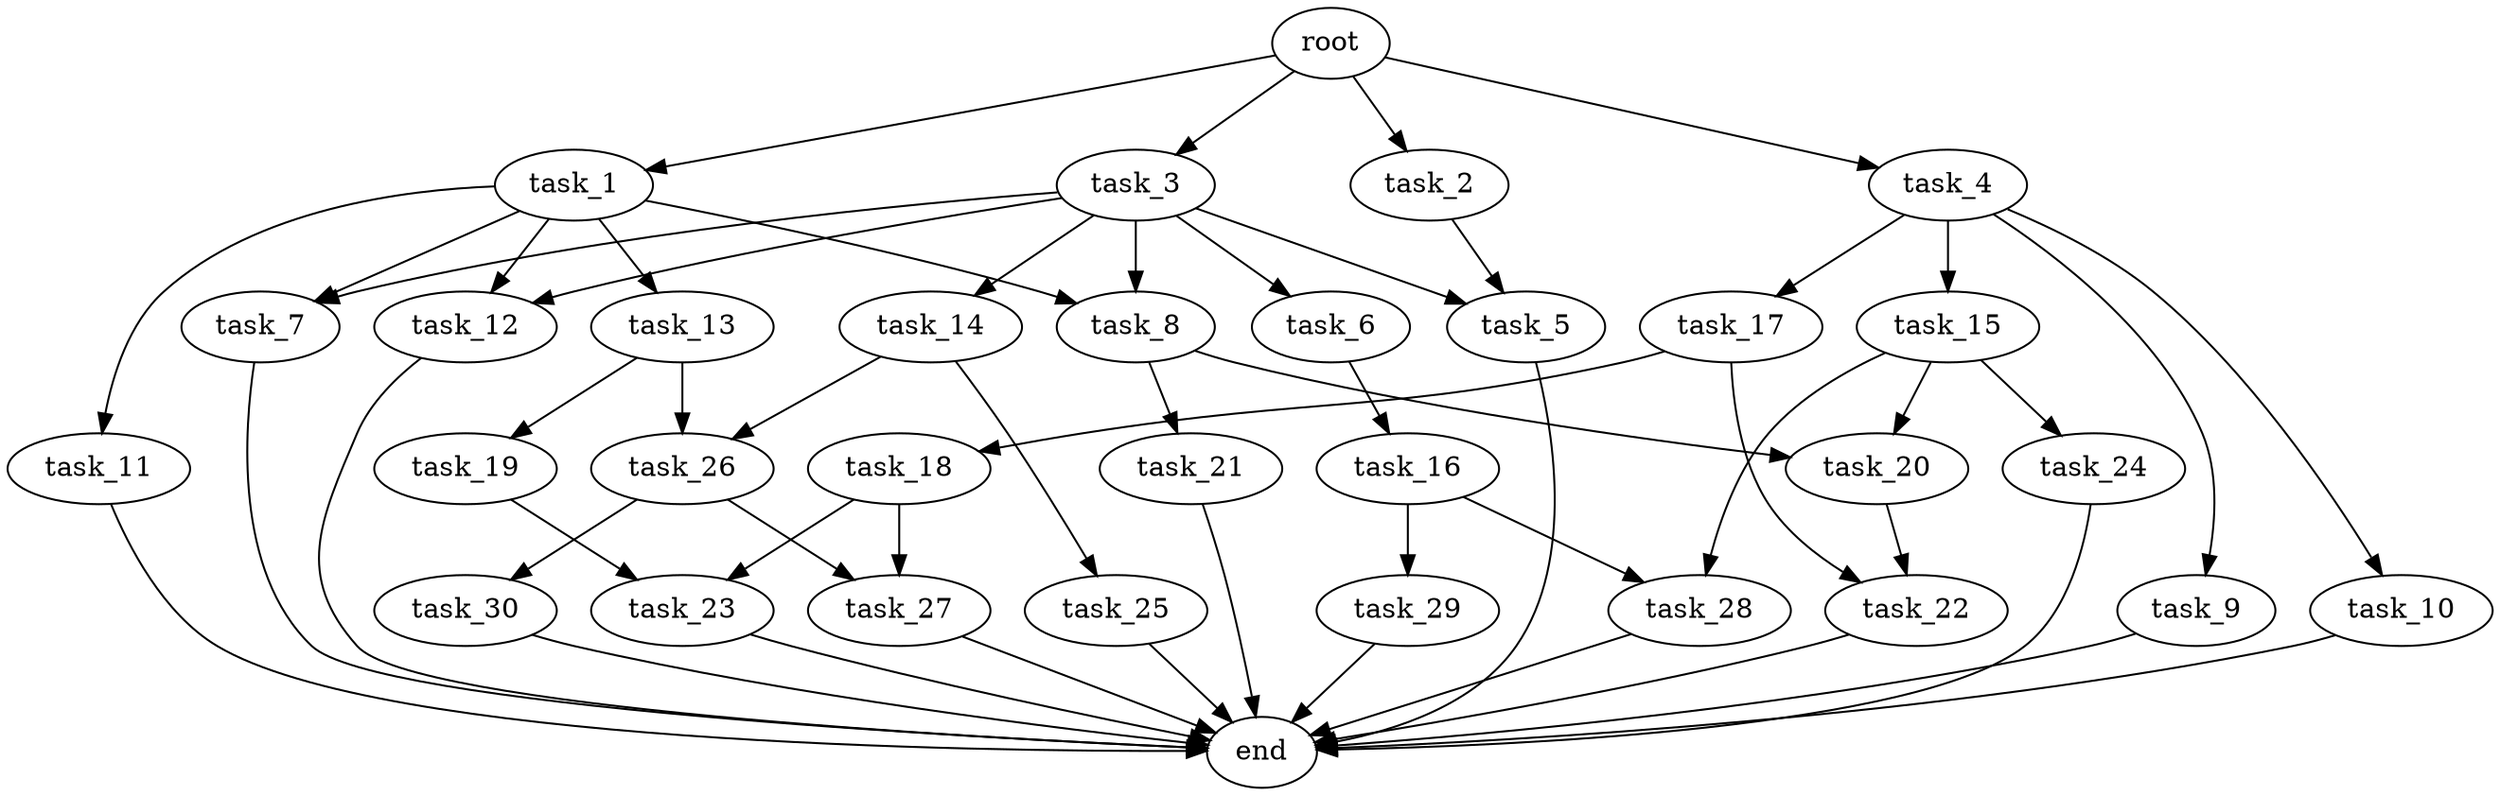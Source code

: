 digraph G {
  root [size="0.000000e+00"];
  task_1 [size="7.429526e+10"];
  task_2 [size="8.088278e+10"];
  task_3 [size="4.129626e+10"];
  task_4 [size="8.534967e+10"];
  task_5 [size="1.824889e+10"];
  task_6 [size="2.896663e+10"];
  task_7 [size="6.369290e+10"];
  task_8 [size="6.177676e+10"];
  task_9 [size="2.722069e+10"];
  task_10 [size="6.227915e+10"];
  task_11 [size="1.878707e+10"];
  task_12 [size="1.949346e+09"];
  task_13 [size="4.972711e+09"];
  task_14 [size="5.350173e+10"];
  task_15 [size="1.860190e+10"];
  task_16 [size="1.023633e+10"];
  task_17 [size="2.692682e+10"];
  task_18 [size="7.152244e+10"];
  task_19 [size="7.271344e+10"];
  task_20 [size="2.328872e+10"];
  task_21 [size="1.507686e+10"];
  task_22 [size="4.936302e+10"];
  task_23 [size="3.419787e+10"];
  task_24 [size="3.116455e+10"];
  task_25 [size="7.994824e+10"];
  task_26 [size="9.979636e+10"];
  task_27 [size="4.637381e+10"];
  task_28 [size="7.914456e+10"];
  task_29 [size="3.303156e+10"];
  task_30 [size="8.435619e+10"];
  end [size="0.000000e+00"];

  root -> task_1 [size="1.000000e-12"];
  root -> task_2 [size="1.000000e-12"];
  root -> task_3 [size="1.000000e-12"];
  root -> task_4 [size="1.000000e-12"];
  task_1 -> task_7 [size="3.184645e+08"];
  task_1 -> task_8 [size="3.088838e+08"];
  task_1 -> task_11 [size="1.878707e+08"];
  task_1 -> task_12 [size="9.746729e+06"];
  task_1 -> task_13 [size="4.972711e+07"];
  task_2 -> task_5 [size="9.124447e+07"];
  task_3 -> task_5 [size="9.124447e+07"];
  task_3 -> task_6 [size="2.896663e+08"];
  task_3 -> task_7 [size="3.184645e+08"];
  task_3 -> task_8 [size="3.088838e+08"];
  task_3 -> task_12 [size="9.746729e+06"];
  task_3 -> task_14 [size="5.350173e+08"];
  task_4 -> task_9 [size="2.722069e+08"];
  task_4 -> task_10 [size="6.227915e+08"];
  task_4 -> task_15 [size="1.860190e+08"];
  task_4 -> task_17 [size="2.692682e+08"];
  task_5 -> end [size="1.000000e-12"];
  task_6 -> task_16 [size="1.023633e+08"];
  task_7 -> end [size="1.000000e-12"];
  task_8 -> task_20 [size="1.164436e+08"];
  task_8 -> task_21 [size="1.507686e+08"];
  task_9 -> end [size="1.000000e-12"];
  task_10 -> end [size="1.000000e-12"];
  task_11 -> end [size="1.000000e-12"];
  task_12 -> end [size="1.000000e-12"];
  task_13 -> task_19 [size="7.271344e+08"];
  task_13 -> task_26 [size="4.989818e+08"];
  task_14 -> task_25 [size="7.994824e+08"];
  task_14 -> task_26 [size="4.989818e+08"];
  task_15 -> task_20 [size="1.164436e+08"];
  task_15 -> task_24 [size="3.116455e+08"];
  task_15 -> task_28 [size="3.957228e+08"];
  task_16 -> task_28 [size="3.957228e+08"];
  task_16 -> task_29 [size="3.303156e+08"];
  task_17 -> task_18 [size="7.152244e+08"];
  task_17 -> task_22 [size="2.468151e+08"];
  task_18 -> task_23 [size="1.709893e+08"];
  task_18 -> task_27 [size="2.318690e+08"];
  task_19 -> task_23 [size="1.709893e+08"];
  task_20 -> task_22 [size="2.468151e+08"];
  task_21 -> end [size="1.000000e-12"];
  task_22 -> end [size="1.000000e-12"];
  task_23 -> end [size="1.000000e-12"];
  task_24 -> end [size="1.000000e-12"];
  task_25 -> end [size="1.000000e-12"];
  task_26 -> task_27 [size="2.318690e+08"];
  task_26 -> task_30 [size="8.435619e+08"];
  task_27 -> end [size="1.000000e-12"];
  task_28 -> end [size="1.000000e-12"];
  task_29 -> end [size="1.000000e-12"];
  task_30 -> end [size="1.000000e-12"];
}

